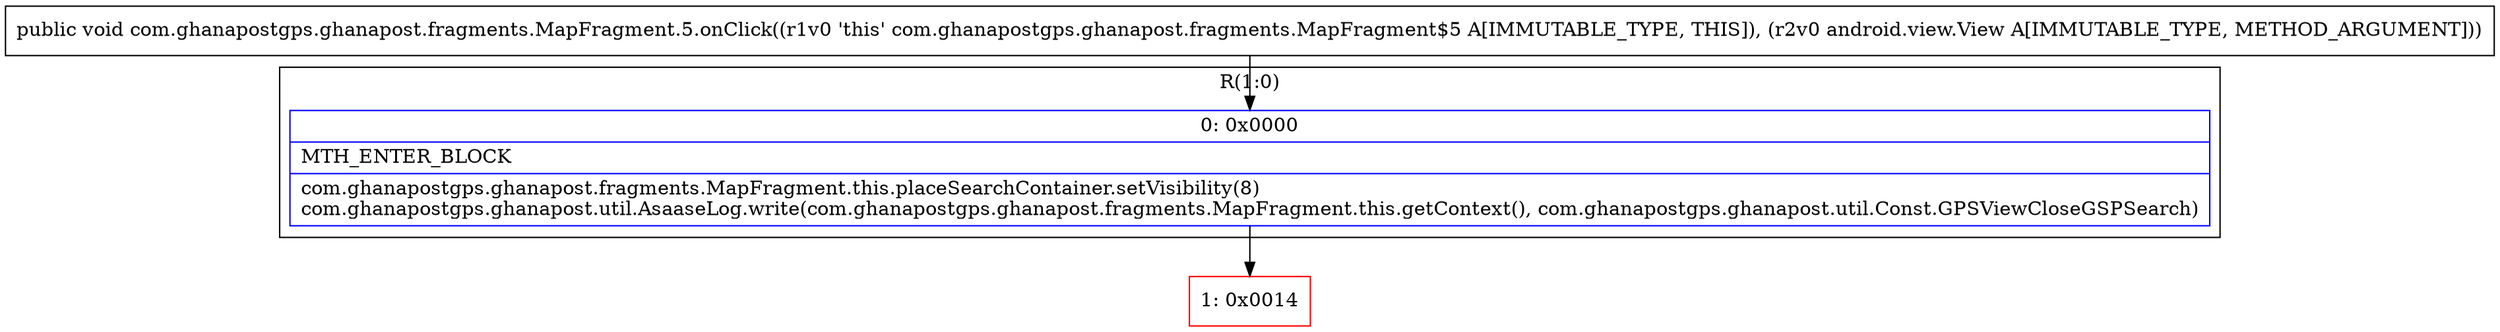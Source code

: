 digraph "CFG forcom.ghanapostgps.ghanapost.fragments.MapFragment.5.onClick(Landroid\/view\/View;)V" {
subgraph cluster_Region_151249935 {
label = "R(1:0)";
node [shape=record,color=blue];
Node_0 [shape=record,label="{0\:\ 0x0000|MTH_ENTER_BLOCK\l|com.ghanapostgps.ghanapost.fragments.MapFragment.this.placeSearchContainer.setVisibility(8)\lcom.ghanapostgps.ghanapost.util.AsaaseLog.write(com.ghanapostgps.ghanapost.fragments.MapFragment.this.getContext(), com.ghanapostgps.ghanapost.util.Const.GPSViewCloseGSPSearch)\l}"];
}
Node_1 [shape=record,color=red,label="{1\:\ 0x0014}"];
MethodNode[shape=record,label="{public void com.ghanapostgps.ghanapost.fragments.MapFragment.5.onClick((r1v0 'this' com.ghanapostgps.ghanapost.fragments.MapFragment$5 A[IMMUTABLE_TYPE, THIS]), (r2v0 android.view.View A[IMMUTABLE_TYPE, METHOD_ARGUMENT])) }"];
MethodNode -> Node_0;
Node_0 -> Node_1;
}


